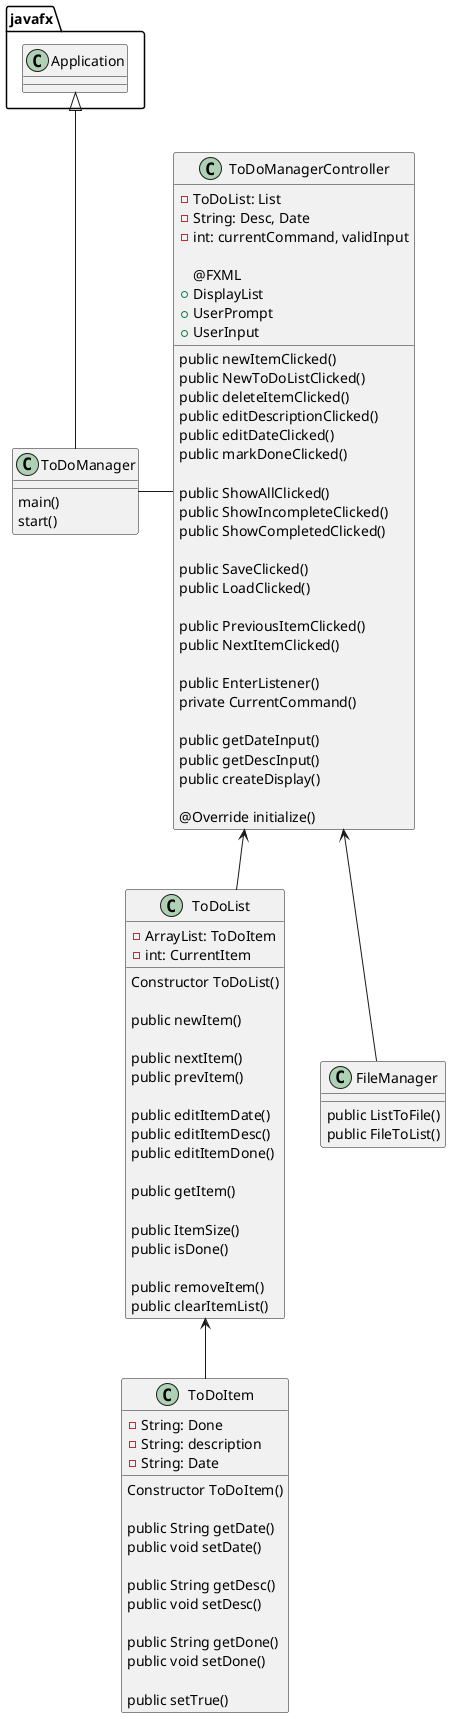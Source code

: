 @startuml
'https://plantuml.com/sequence-diagram

class ToDoManager
{
    main()
    start()
}

javafx.Application <|-- ToDoManager

class ToDoManagerController{

    - ToDoList: List
    - String: Desc, Date
    - int: currentCommand, validInput

    @FXML
    + DisplayList
    + UserPrompt
    + UserInput

    public newItemClicked()
    public NewToDoListClicked()
    public deleteItemClicked()
    public editDescriptionClicked()
    public editDateClicked()
    public markDoneClicked()

    public ShowAllClicked()
    public ShowIncompleteClicked()
    public ShowCompletedClicked()

    public SaveClicked()
    public LoadClicked()

    public PreviousItemClicked()
    public NextItemClicked()

    public EnterListener()
    private CurrentCommand()

    public getDateInput()
    public getDescInput()
    public createDisplay()

    @Override initialize()
}

ToDoManager - ToDoManagerController
ToDoManagerController <-- ToDoList

class ToDoList
{
    - ArrayList: ToDoItem
    - int: CurrentItem

    Constructor ToDoList()

    public newItem()

    public nextItem()
    public prevItem()

    public editItemDate()
    public editItemDesc()
    public editItemDone()

    public getItem()

    public ItemSize()
    public isDone()

    public removeItem()
    public clearItemList()
}

class ToDoItem
{

    - String: Done
    - String: description
    - String: Date

    Constructor ToDoItem()

    public String getDate()
    public void setDate()

    public String getDesc()
    public void setDesc()

    public String getDone()
    public void setDone()

    public setTrue()
}
ToDoList <-- ToDoItem

class FileManager
{
    public ListToFile()
    public FileToList()
}

ToDoManagerController <-- FileManager

@enduml